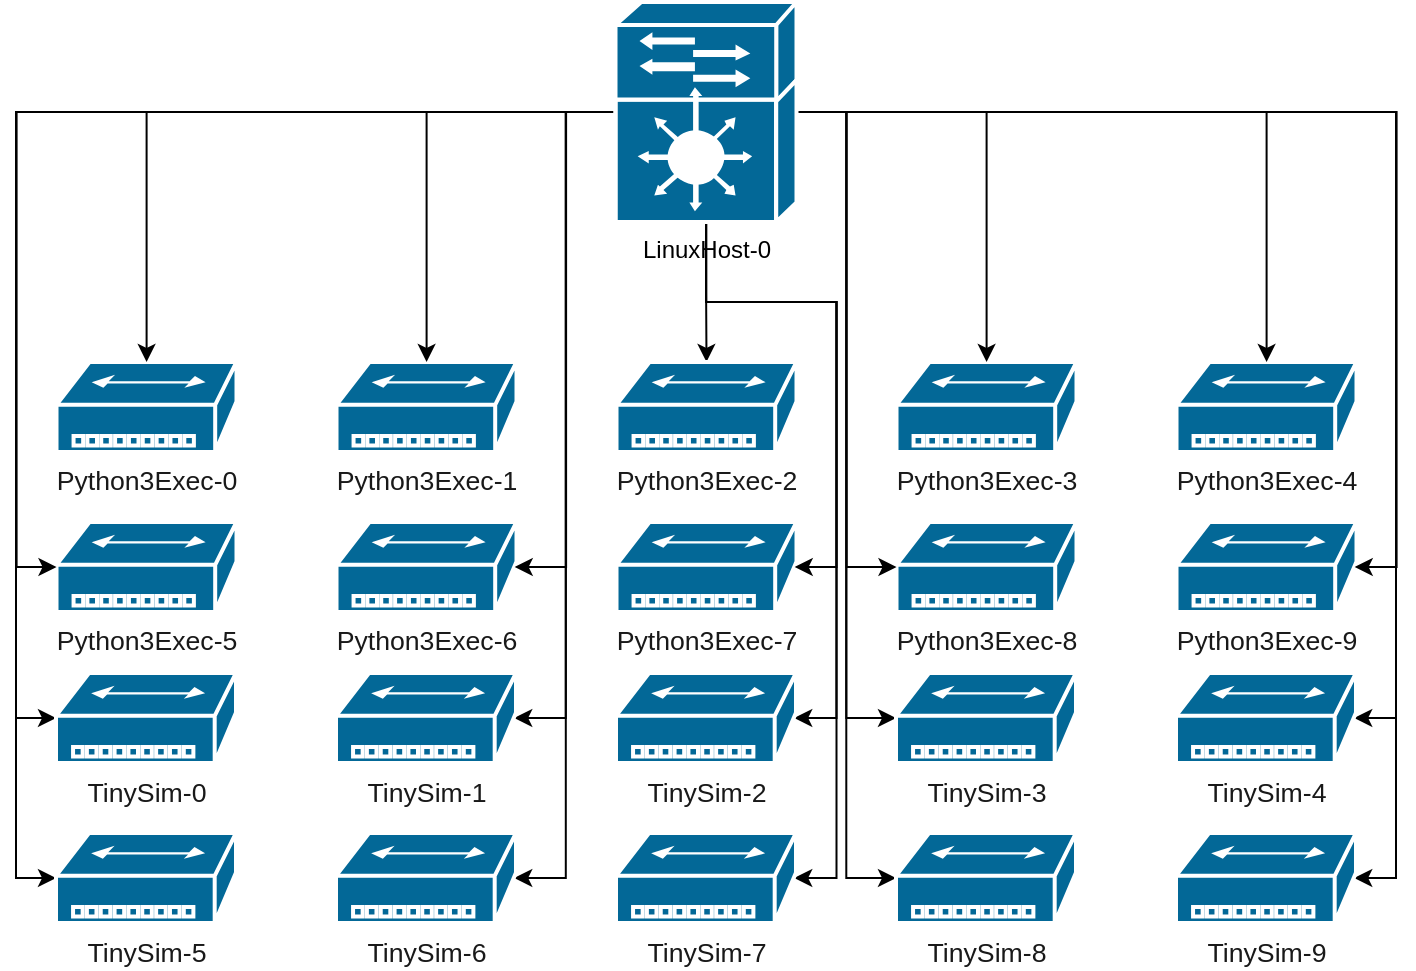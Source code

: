 <mxfile version="14.5.8" type="github">
  <diagram name="Page-1" id="c37626ed-c26b-45fb-9056-f9ebc6bb27b6">
    <mxGraphModel dx="1298" dy="713" grid="1" gridSize="10" guides="1" tooltips="1" connect="1" arrows="1" fold="1" page="1" pageScale="1" pageWidth="1100" pageHeight="850" background="#ffffff" math="0" shadow="0">
      <root>
        <mxCell id="0" />
        <mxCell id="1" parent="0" />
        <mxCell id="LJU6qsHgKv81x3JjTnul-1" value="&lt;span style=&quot;color: rgb(25 , 25 , 25) ; font-size: 13.333px ; background-color: rgb(255 , 255 , 255)&quot;&gt;Python3Exec-0&lt;/span&gt;" style="shape=mxgraph.cisco.hubs_and_gateways.small_hub;html=1;pointerEvents=1;dashed=0;fillColor=#036897;strokeColor=#ffffff;strokeWidth=2;verticalLabelPosition=bottom;verticalAlign=top;align=center;outlineConnect=0;" vertex="1" parent="1">
          <mxGeometry x="200.25" y="240" width="90" height="45" as="geometry" />
        </mxCell>
        <mxCell id="LJU6qsHgKv81x3JjTnul-2" value="&lt;span style=&quot;color: rgb(25 , 25 , 25) ; font-size: 13.333px ; background-color: rgb(255 , 255 , 255)&quot;&gt;Python3Exec-1&lt;/span&gt;" style="shape=mxgraph.cisco.hubs_and_gateways.small_hub;html=1;pointerEvents=1;dashed=0;fillColor=#036897;strokeColor=#ffffff;strokeWidth=2;verticalLabelPosition=bottom;verticalAlign=top;align=center;outlineConnect=0;" vertex="1" parent="1">
          <mxGeometry x="340.25" y="240" width="90" height="45" as="geometry" />
        </mxCell>
        <mxCell id="LJU6qsHgKv81x3JjTnul-3" value="&lt;span style=&quot;color: rgb(25 , 25 , 25) ; font-size: 13.333px ; background-color: rgb(255 , 255 , 255)&quot;&gt;Python3Exec-3&lt;/span&gt;" style="shape=mxgraph.cisco.hubs_and_gateways.small_hub;html=1;pointerEvents=1;dashed=0;fillColor=#036897;strokeColor=#ffffff;strokeWidth=2;verticalLabelPosition=bottom;verticalAlign=top;align=center;outlineConnect=0;" vertex="1" parent="1">
          <mxGeometry x="620.25" y="240" width="90" height="45" as="geometry" />
        </mxCell>
        <mxCell id="LJU6qsHgKv81x3JjTnul-4" value="&lt;span style=&quot;color: rgb(25 , 25 , 25) ; font-size: 13.333px ; background-color: rgb(255 , 255 , 255)&quot;&gt;Python3Exec-5&lt;/span&gt;" style="shape=mxgraph.cisco.hubs_and_gateways.small_hub;html=1;pointerEvents=1;dashed=0;fillColor=#036897;strokeColor=#ffffff;strokeWidth=2;verticalLabelPosition=bottom;verticalAlign=top;align=center;outlineConnect=0;" vertex="1" parent="1">
          <mxGeometry x="200.25" y="320" width="90" height="45" as="geometry" />
        </mxCell>
        <mxCell id="LJU6qsHgKv81x3JjTnul-5" value="&lt;span style=&quot;color: rgb(25 , 25 , 25) ; font-size: 13.333px ; background-color: rgb(255 , 255 , 255)&quot;&gt;Python3Exec-6&lt;/span&gt;" style="shape=mxgraph.cisco.hubs_and_gateways.small_hub;html=1;pointerEvents=1;dashed=0;fillColor=#036897;strokeColor=#ffffff;strokeWidth=2;verticalLabelPosition=bottom;verticalAlign=top;align=center;outlineConnect=0;" vertex="1" parent="1">
          <mxGeometry x="340.25" y="320" width="90" height="45" as="geometry" />
        </mxCell>
        <mxCell id="LJU6qsHgKv81x3JjTnul-6" value="&lt;span style=&quot;color: rgb(25 , 25 , 25) ; font-size: 13.333px ; background-color: rgb(255 , 255 , 255)&quot;&gt;Python3Exec-7&lt;/span&gt;" style="shape=mxgraph.cisco.hubs_and_gateways.small_hub;html=1;pointerEvents=1;dashed=0;fillColor=#036897;strokeColor=#ffffff;strokeWidth=2;verticalLabelPosition=bottom;verticalAlign=top;align=center;outlineConnect=0;" vertex="1" parent="1">
          <mxGeometry x="480.25" y="320" width="90" height="45" as="geometry" />
        </mxCell>
        <mxCell id="LJU6qsHgKv81x3JjTnul-7" value="&lt;span style=&quot;color: rgb(25 , 25 , 25) ; font-size: 13.333px ; background-color: rgb(255 , 255 , 255)&quot;&gt;Python3Exec-8&lt;/span&gt;" style="shape=mxgraph.cisco.hubs_and_gateways.small_hub;html=1;pointerEvents=1;dashed=0;fillColor=#036897;strokeColor=#ffffff;strokeWidth=2;verticalLabelPosition=bottom;verticalAlign=top;align=center;outlineConnect=0;" vertex="1" parent="1">
          <mxGeometry x="620.25" y="320" width="90" height="45" as="geometry" />
        </mxCell>
        <mxCell id="LJU6qsHgKv81x3JjTnul-8" value="&lt;span style=&quot;color: rgb(25 , 25 , 25) ; font-size: 13.333px ; background-color: rgb(255 , 255 , 255)&quot;&gt;Python3Exec-4&lt;/span&gt;" style="shape=mxgraph.cisco.hubs_and_gateways.small_hub;html=1;pointerEvents=1;dashed=0;fillColor=#036897;strokeColor=#ffffff;strokeWidth=2;verticalLabelPosition=bottom;verticalAlign=top;align=center;outlineConnect=0;" vertex="1" parent="1">
          <mxGeometry x="760.25" y="240" width="90" height="45" as="geometry" />
        </mxCell>
        <mxCell id="LJU6qsHgKv81x3JjTnul-9" value="&lt;span style=&quot;color: rgb(25 , 25 , 25) ; font-size: 13.333px ; background-color: rgb(255 , 255 , 255)&quot;&gt;Python3Exec-9&lt;/span&gt;" style="shape=mxgraph.cisco.hubs_and_gateways.small_hub;html=1;pointerEvents=1;dashed=0;fillColor=#036897;strokeColor=#ffffff;strokeWidth=2;verticalLabelPosition=bottom;verticalAlign=top;align=center;outlineConnect=0;" vertex="1" parent="1">
          <mxGeometry x="760.25" y="320" width="90" height="45" as="geometry" />
        </mxCell>
        <mxCell id="LJU6qsHgKv81x3JjTnul-10" style="edgeStyle=orthogonalEdgeStyle;rounded=0;orthogonalLoop=1;jettySize=auto;html=1;" edge="1" parent="1" source="LJU6qsHgKv81x3JjTnul-30" target="LJU6qsHgKv81x3JjTnul-3">
          <mxGeometry relative="1" as="geometry" />
        </mxCell>
        <mxCell id="LJU6qsHgKv81x3JjTnul-11" style="edgeStyle=orthogonalEdgeStyle;rounded=0;orthogonalLoop=1;jettySize=auto;html=1;" edge="1" parent="1" source="LJU6qsHgKv81x3JjTnul-30" target="LJU6qsHgKv81x3JjTnul-8">
          <mxGeometry relative="1" as="geometry" />
        </mxCell>
        <mxCell id="LJU6qsHgKv81x3JjTnul-12" style="edgeStyle=orthogonalEdgeStyle;rounded=0;orthogonalLoop=1;jettySize=auto;html=1;" edge="1" parent="1" source="LJU6qsHgKv81x3JjTnul-30" target="LJU6qsHgKv81x3JjTnul-2">
          <mxGeometry relative="1" as="geometry" />
        </mxCell>
        <mxCell id="LJU6qsHgKv81x3JjTnul-13" style="edgeStyle=orthogonalEdgeStyle;rounded=0;orthogonalLoop=1;jettySize=auto;html=1;" edge="1" parent="1" source="LJU6qsHgKv81x3JjTnul-30" target="LJU6qsHgKv81x3JjTnul-1">
          <mxGeometry relative="1" as="geometry" />
        </mxCell>
        <mxCell id="LJU6qsHgKv81x3JjTnul-14" style="edgeStyle=orthogonalEdgeStyle;rounded=0;orthogonalLoop=1;jettySize=auto;html=1;exitX=0;exitY=0.5;exitDx=0;exitDy=0;exitPerimeter=0;entryX=0;entryY=0.5;entryDx=0;entryDy=0;entryPerimeter=0;" edge="1" parent="1" source="LJU6qsHgKv81x3JjTnul-30" target="LJU6qsHgKv81x3JjTnul-4">
          <mxGeometry relative="1" as="geometry" />
        </mxCell>
        <mxCell id="LJU6qsHgKv81x3JjTnul-15" style="edgeStyle=orthogonalEdgeStyle;rounded=0;orthogonalLoop=1;jettySize=auto;html=1;entryX=0.99;entryY=0.5;entryDx=0;entryDy=0;entryPerimeter=0;" edge="1" parent="1" source="LJU6qsHgKv81x3JjTnul-30" target="LJU6qsHgKv81x3JjTnul-9">
          <mxGeometry relative="1" as="geometry" />
        </mxCell>
        <mxCell id="LJU6qsHgKv81x3JjTnul-16" style="edgeStyle=orthogonalEdgeStyle;rounded=0;orthogonalLoop=1;jettySize=auto;html=1;entryX=0.99;entryY=0.5;entryDx=0;entryDy=0;entryPerimeter=0;" edge="1" parent="1" source="LJU6qsHgKv81x3JjTnul-30" target="LJU6qsHgKv81x3JjTnul-5">
          <mxGeometry relative="1" as="geometry" />
        </mxCell>
        <mxCell id="LJU6qsHgKv81x3JjTnul-17" style="edgeStyle=orthogonalEdgeStyle;rounded=0;orthogonalLoop=1;jettySize=auto;html=1;entryX=0;entryY=0.5;entryDx=0;entryDy=0;entryPerimeter=0;" edge="1" parent="1" source="LJU6qsHgKv81x3JjTnul-30" target="LJU6qsHgKv81x3JjTnul-7">
          <mxGeometry relative="1" as="geometry" />
        </mxCell>
        <mxCell id="LJU6qsHgKv81x3JjTnul-18" style="edgeStyle=orthogonalEdgeStyle;rounded=0;orthogonalLoop=1;jettySize=auto;html=1;entryX=0.99;entryY=0.5;entryDx=0;entryDy=0;entryPerimeter=0;" edge="1" parent="1" source="LJU6qsHgKv81x3JjTnul-30" target="LJU6qsHgKv81x3JjTnul-6">
          <mxGeometry relative="1" as="geometry">
            <Array as="points">
              <mxPoint x="525.25" y="210" />
              <mxPoint x="590.25" y="210" />
              <mxPoint x="590.25" y="343" />
            </Array>
          </mxGeometry>
        </mxCell>
        <mxCell id="LJU6qsHgKv81x3JjTnul-19" style="edgeStyle=orthogonalEdgeStyle;rounded=0;orthogonalLoop=1;jettySize=auto;html=1;entryX=0.5;entryY=0;entryDx=0;entryDy=0;entryPerimeter=0;" edge="1" parent="1" source="LJU6qsHgKv81x3JjTnul-30" target="LJU6qsHgKv81x3JjTnul-31">
          <mxGeometry relative="1" as="geometry" />
        </mxCell>
        <mxCell id="LJU6qsHgKv81x3JjTnul-20" style="edgeStyle=orthogonalEdgeStyle;rounded=0;orthogonalLoop=1;jettySize=auto;html=1;entryX=0;entryY=0.5;entryDx=0;entryDy=0;entryPerimeter=0;" edge="1" parent="1" source="LJU6qsHgKv81x3JjTnul-30" target="LJU6qsHgKv81x3JjTnul-32">
          <mxGeometry relative="1" as="geometry" />
        </mxCell>
        <mxCell id="LJU6qsHgKv81x3JjTnul-21" style="edgeStyle=orthogonalEdgeStyle;rounded=0;orthogonalLoop=1;jettySize=auto;html=1;entryX=0;entryY=0.5;entryDx=0;entryDy=0;entryPerimeter=0;" edge="1" parent="1" source="LJU6qsHgKv81x3JjTnul-30" target="LJU6qsHgKv81x3JjTnul-35">
          <mxGeometry relative="1" as="geometry" />
        </mxCell>
        <mxCell id="LJU6qsHgKv81x3JjTnul-22" style="edgeStyle=orthogonalEdgeStyle;rounded=0;orthogonalLoop=1;jettySize=auto;html=1;entryX=0.99;entryY=0.5;entryDx=0;entryDy=0;entryPerimeter=0;" edge="1" parent="1" source="LJU6qsHgKv81x3JjTnul-30" target="LJU6qsHgKv81x3JjTnul-33">
          <mxGeometry relative="1" as="geometry" />
        </mxCell>
        <mxCell id="LJU6qsHgKv81x3JjTnul-23" style="edgeStyle=orthogonalEdgeStyle;rounded=0;orthogonalLoop=1;jettySize=auto;html=1;entryX=0.99;entryY=0.5;entryDx=0;entryDy=0;entryPerimeter=0;" edge="1" parent="1" source="LJU6qsHgKv81x3JjTnul-30" target="LJU6qsHgKv81x3JjTnul-36">
          <mxGeometry relative="1" as="geometry" />
        </mxCell>
        <mxCell id="LJU6qsHgKv81x3JjTnul-24" style="edgeStyle=orthogonalEdgeStyle;rounded=0;orthogonalLoop=1;jettySize=auto;html=1;entryX=0.99;entryY=0.5;entryDx=0;entryDy=0;entryPerimeter=0;" edge="1" parent="1" source="LJU6qsHgKv81x3JjTnul-30" target="LJU6qsHgKv81x3JjTnul-41">
          <mxGeometry relative="1" as="geometry">
            <Array as="points">
              <mxPoint x="525.25" y="210" />
              <mxPoint x="590.25" y="210" />
              <mxPoint x="590.25" y="418" />
            </Array>
          </mxGeometry>
        </mxCell>
        <mxCell id="LJU6qsHgKv81x3JjTnul-25" style="edgeStyle=orthogonalEdgeStyle;rounded=0;orthogonalLoop=1;jettySize=auto;html=1;entryX=0.99;entryY=0.5;entryDx=0;entryDy=0;entryPerimeter=0;" edge="1" parent="1" source="LJU6qsHgKv81x3JjTnul-30" target="LJU6qsHgKv81x3JjTnul-37">
          <mxGeometry relative="1" as="geometry">
            <Array as="points">
              <mxPoint x="525.25" y="210" />
              <mxPoint x="590.25" y="210" />
              <mxPoint x="590.25" y="498" />
            </Array>
          </mxGeometry>
        </mxCell>
        <mxCell id="LJU6qsHgKv81x3JjTnul-26" style="edgeStyle=orthogonalEdgeStyle;rounded=0;orthogonalLoop=1;jettySize=auto;html=1;entryX=0;entryY=0.5;entryDx=0;entryDy=0;entryPerimeter=0;" edge="1" parent="1" source="LJU6qsHgKv81x3JjTnul-30" target="LJU6qsHgKv81x3JjTnul-34">
          <mxGeometry relative="1" as="geometry" />
        </mxCell>
        <mxCell id="LJU6qsHgKv81x3JjTnul-27" style="edgeStyle=orthogonalEdgeStyle;rounded=0;orthogonalLoop=1;jettySize=auto;html=1;entryX=0;entryY=0.5;entryDx=0;entryDy=0;entryPerimeter=0;" edge="1" parent="1" source="LJU6qsHgKv81x3JjTnul-30" target="LJU6qsHgKv81x3JjTnul-38">
          <mxGeometry relative="1" as="geometry" />
        </mxCell>
        <mxCell id="LJU6qsHgKv81x3JjTnul-28" style="edgeStyle=orthogonalEdgeStyle;rounded=0;orthogonalLoop=1;jettySize=auto;html=1;entryX=0.99;entryY=0.5;entryDx=0;entryDy=0;entryPerimeter=0;" edge="1" parent="1" source="LJU6qsHgKv81x3JjTnul-30" target="LJU6qsHgKv81x3JjTnul-39">
          <mxGeometry relative="1" as="geometry" />
        </mxCell>
        <mxCell id="LJU6qsHgKv81x3JjTnul-29" style="edgeStyle=orthogonalEdgeStyle;rounded=0;orthogonalLoop=1;jettySize=auto;html=1;entryX=0.99;entryY=0.5;entryDx=0;entryDy=0;entryPerimeter=0;" edge="1" parent="1" source="LJU6qsHgKv81x3JjTnul-30" target="LJU6qsHgKv81x3JjTnul-40">
          <mxGeometry relative="1" as="geometry" />
        </mxCell>
        <mxCell id="LJU6qsHgKv81x3JjTnul-30" value="LinuxHost-0" style="shape=mxgraph.cisco.controllers_and_modules.service_module;html=1;pointerEvents=1;dashed=0;fillColor=#036897;strokeColor=#ffffff;strokeWidth=2;verticalLabelPosition=bottom;verticalAlign=top;align=center;outlineConnect=0;" vertex="1" parent="1">
          <mxGeometry x="479.75" y="60" width="90.5" height="110" as="geometry" />
        </mxCell>
        <mxCell id="LJU6qsHgKv81x3JjTnul-31" value="&lt;span style=&quot;color: rgb(25 , 25 , 25) ; font-size: 13.333px ; background-color: rgb(255 , 255 , 255)&quot;&gt;Python3Exec-2&lt;/span&gt;" style="shape=mxgraph.cisco.hubs_and_gateways.small_hub;html=1;pointerEvents=1;dashed=0;fillColor=#036897;strokeColor=#ffffff;strokeWidth=2;verticalLabelPosition=bottom;verticalAlign=top;align=center;outlineConnect=0;" vertex="1" parent="1">
          <mxGeometry x="480.25" y="240" width="90" height="45" as="geometry" />
        </mxCell>
        <mxCell id="LJU6qsHgKv81x3JjTnul-32" value="&lt;span style=&quot;color: rgb(25 , 25 , 25) ; font-size: 13.333px ; background-color: rgb(255 , 255 , 255)&quot;&gt;TinySim-0&lt;/span&gt;" style="shape=mxgraph.cisco.hubs_and_gateways.small_hub;html=1;pointerEvents=1;dashed=0;fillColor=#036897;strokeColor=#ffffff;strokeWidth=2;verticalLabelPosition=bottom;verticalAlign=top;align=center;outlineConnect=0;" vertex="1" parent="1">
          <mxGeometry x="200" y="395.5" width="90" height="45" as="geometry" />
        </mxCell>
        <mxCell id="LJU6qsHgKv81x3JjTnul-33" value="&lt;span style=&quot;color: rgb(25 , 25 , 25) ; font-size: 13.333px ; background-color: rgb(255 , 255 , 255)&quot;&gt;TinySim-1&lt;/span&gt;" style="shape=mxgraph.cisco.hubs_and_gateways.small_hub;html=1;pointerEvents=1;dashed=0;fillColor=#036897;strokeColor=#ffffff;strokeWidth=2;verticalLabelPosition=bottom;verticalAlign=top;align=center;outlineConnect=0;" vertex="1" parent="1">
          <mxGeometry x="340" y="395.5" width="90" height="45" as="geometry" />
        </mxCell>
        <mxCell id="LJU6qsHgKv81x3JjTnul-34" value="&lt;span style=&quot;color: rgb(25 , 25 , 25) ; font-size: 13.333px ; background-color: rgb(255 , 255 , 255)&quot;&gt;TinySim-3&lt;/span&gt;" style="shape=mxgraph.cisco.hubs_and_gateways.small_hub;html=1;pointerEvents=1;dashed=0;fillColor=#036897;strokeColor=#ffffff;strokeWidth=2;verticalLabelPosition=bottom;verticalAlign=top;align=center;outlineConnect=0;" vertex="1" parent="1">
          <mxGeometry x="620" y="395.5" width="90" height="45" as="geometry" />
        </mxCell>
        <mxCell id="LJU6qsHgKv81x3JjTnul-35" value="&lt;span style=&quot;color: rgb(25 , 25 , 25) ; font-size: 13.333px ; background-color: rgb(255 , 255 , 255)&quot;&gt;TinySim-5&lt;/span&gt;" style="shape=mxgraph.cisco.hubs_and_gateways.small_hub;html=1;pointerEvents=1;dashed=0;fillColor=#036897;strokeColor=#ffffff;strokeWidth=2;verticalLabelPosition=bottom;verticalAlign=top;align=center;outlineConnect=0;" vertex="1" parent="1">
          <mxGeometry x="200" y="475.5" width="90" height="45" as="geometry" />
        </mxCell>
        <mxCell id="LJU6qsHgKv81x3JjTnul-36" value="&lt;span style=&quot;color: rgb(25 , 25 , 25) ; font-size: 13.333px ; background-color: rgb(255 , 255 , 255)&quot;&gt;TinySim-6&lt;/span&gt;" style="shape=mxgraph.cisco.hubs_and_gateways.small_hub;html=1;pointerEvents=1;dashed=0;fillColor=#036897;strokeColor=#ffffff;strokeWidth=2;verticalLabelPosition=bottom;verticalAlign=top;align=center;outlineConnect=0;" vertex="1" parent="1">
          <mxGeometry x="340" y="475.5" width="90" height="45" as="geometry" />
        </mxCell>
        <mxCell id="LJU6qsHgKv81x3JjTnul-37" value="&lt;span style=&quot;color: rgb(25 , 25 , 25) ; font-size: 13.333px ; background-color: rgb(255 , 255 , 255)&quot;&gt;TinySim-7&lt;/span&gt;" style="shape=mxgraph.cisco.hubs_and_gateways.small_hub;html=1;pointerEvents=1;dashed=0;fillColor=#036897;strokeColor=#ffffff;strokeWidth=2;verticalLabelPosition=bottom;verticalAlign=top;align=center;outlineConnect=0;" vertex="1" parent="1">
          <mxGeometry x="480" y="475.5" width="90" height="45" as="geometry" />
        </mxCell>
        <mxCell id="LJU6qsHgKv81x3JjTnul-38" value="&lt;span style=&quot;color: rgb(25 , 25 , 25) ; font-size: 13.333px ; background-color: rgb(255 , 255 , 255)&quot;&gt;TinySim-8&lt;/span&gt;" style="shape=mxgraph.cisco.hubs_and_gateways.small_hub;html=1;pointerEvents=1;dashed=0;fillColor=#036897;strokeColor=#ffffff;strokeWidth=2;verticalLabelPosition=bottom;verticalAlign=top;align=center;outlineConnect=0;" vertex="1" parent="1">
          <mxGeometry x="620" y="475.5" width="90" height="45" as="geometry" />
        </mxCell>
        <mxCell id="LJU6qsHgKv81x3JjTnul-39" value="&lt;span style=&quot;color: rgb(25 , 25 , 25) ; font-size: 13.333px ; background-color: rgb(255 , 255 , 255)&quot;&gt;TinySim-4&lt;/span&gt;" style="shape=mxgraph.cisco.hubs_and_gateways.small_hub;html=1;pointerEvents=1;dashed=0;fillColor=#036897;strokeColor=#ffffff;strokeWidth=2;verticalLabelPosition=bottom;verticalAlign=top;align=center;outlineConnect=0;" vertex="1" parent="1">
          <mxGeometry x="760" y="395.5" width="90" height="45" as="geometry" />
        </mxCell>
        <mxCell id="LJU6qsHgKv81x3JjTnul-40" value="&lt;span style=&quot;color: rgb(25 , 25 , 25) ; font-size: 13.333px ; background-color: rgb(255 , 255 , 255)&quot;&gt;TinySim-9&lt;/span&gt;" style="shape=mxgraph.cisco.hubs_and_gateways.small_hub;html=1;pointerEvents=1;dashed=0;fillColor=#036897;strokeColor=#ffffff;strokeWidth=2;verticalLabelPosition=bottom;verticalAlign=top;align=center;outlineConnect=0;" vertex="1" parent="1">
          <mxGeometry x="760" y="475.5" width="90" height="45" as="geometry" />
        </mxCell>
        <mxCell id="LJU6qsHgKv81x3JjTnul-41" value="&lt;span style=&quot;color: rgb(25 , 25 , 25) ; font-size: 13.333px ; background-color: rgb(255 , 255 , 255)&quot;&gt;TinySim-2&lt;/span&gt;" style="shape=mxgraph.cisco.hubs_and_gateways.small_hub;html=1;pointerEvents=1;dashed=0;fillColor=#036897;strokeColor=#ffffff;strokeWidth=2;verticalLabelPosition=bottom;verticalAlign=top;align=center;outlineConnect=0;" vertex="1" parent="1">
          <mxGeometry x="480" y="395.5" width="90" height="45" as="geometry" />
        </mxCell>
      </root>
    </mxGraphModel>
  </diagram>
</mxfile>
